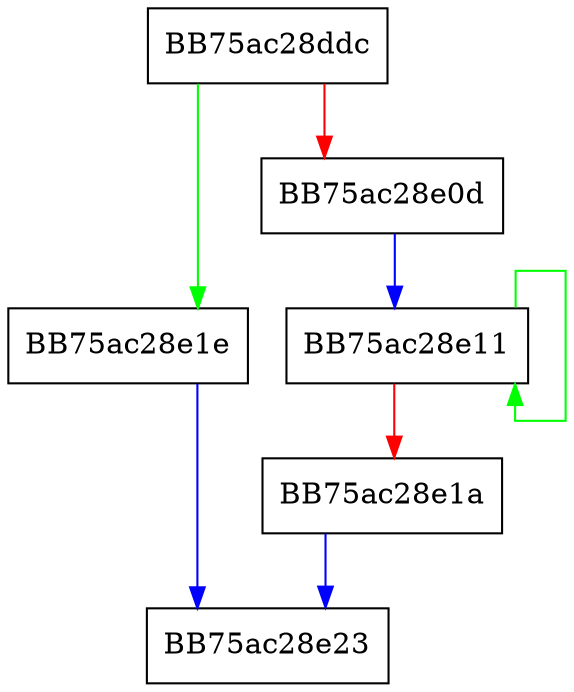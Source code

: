 digraph McTemplateU0ds_MPEventWriteTransfer {
  node [shape="box"];
  graph [splines=ortho];
  BB75ac28ddc -> BB75ac28e1e [color="green"];
  BB75ac28ddc -> BB75ac28e0d [color="red"];
  BB75ac28e0d -> BB75ac28e11 [color="blue"];
  BB75ac28e11 -> BB75ac28e11 [color="green"];
  BB75ac28e11 -> BB75ac28e1a [color="red"];
  BB75ac28e1a -> BB75ac28e23 [color="blue"];
  BB75ac28e1e -> BB75ac28e23 [color="blue"];
}